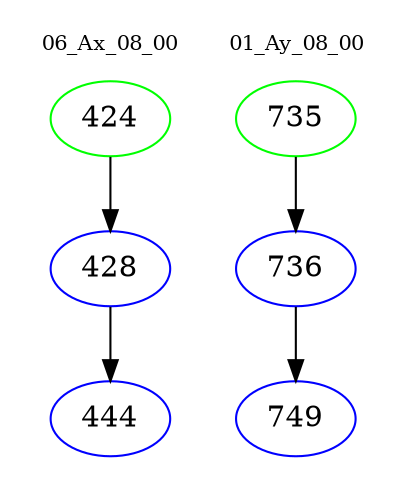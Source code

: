 digraph{
subgraph cluster_0 {
color = white
label = "06_Ax_08_00";
fontsize=10;
T0_424 [label="424", color="green"]
T0_424 -> T0_428 [color="black"]
T0_428 [label="428", color="blue"]
T0_428 -> T0_444 [color="black"]
T0_444 [label="444", color="blue"]
}
subgraph cluster_1 {
color = white
label = "01_Ay_08_00";
fontsize=10;
T1_735 [label="735", color="green"]
T1_735 -> T1_736 [color="black"]
T1_736 [label="736", color="blue"]
T1_736 -> T1_749 [color="black"]
T1_749 [label="749", color="blue"]
}
}
